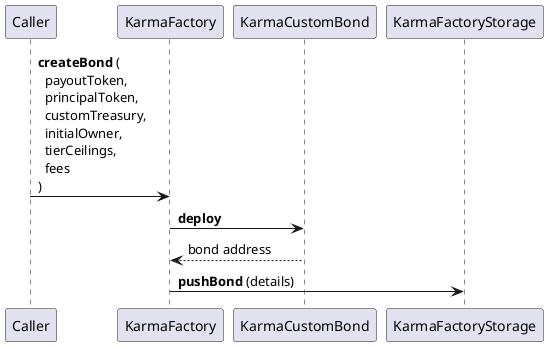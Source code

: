 @startuml Karma Factory createBond

Caller -> KarmaFactory : **createBond** (\n\
  payoutToken,  \n\
  principalToken,  \n\
  customTreasury,  \n\
  initialOwner,  \n\
  tierCeilings, \n\
  fees \n\
)

KarmaFactory -> KarmaCustomBond : **deploy**
return bond address

KarmaFactory -> KarmaFactoryStorage : **pushBond** (details)

@enduml